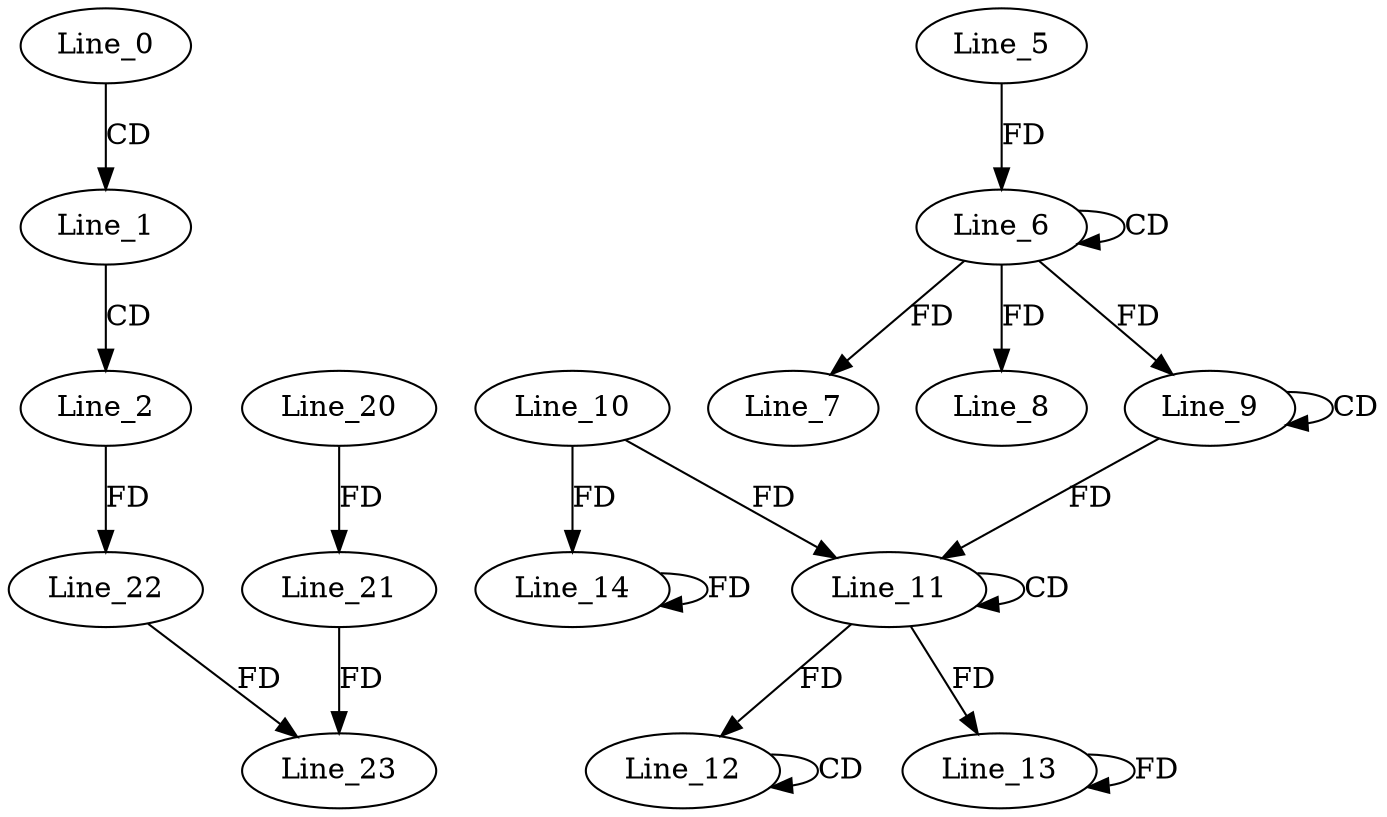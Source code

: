digraph G {
  Line_0;
  Line_1;
  Line_2;
  Line_6;
  Line_6;
  Line_5;
  Line_7;
  Line_8;
  Line_9;
  Line_9;
  Line_11;
  Line_11;
  Line_10;
  Line_12;
  Line_12;
  Line_13;
  Line_14;
  Line_20;
  Line_21;
  Line_22;
  Line_21;
  Line_23;
  Line_22;
  Line_0 -> Line_1 [ label="CD" ];
  Line_1 -> Line_2 [ label="CD" ];
  Line_6 -> Line_6 [ label="CD" ];
  Line_5 -> Line_6 [ label="FD" ];
  Line_6 -> Line_7 [ label="FD" ];
  Line_6 -> Line_8 [ label="FD" ];
  Line_9 -> Line_9 [ label="CD" ];
  Line_6 -> Line_9 [ label="FD" ];
  Line_11 -> Line_11 [ label="CD" ];
  Line_10 -> Line_11 [ label="FD" ];
  Line_9 -> Line_11 [ label="FD" ];
  Line_12 -> Line_12 [ label="CD" ];
  Line_11 -> Line_12 [ label="FD" ];
  Line_11 -> Line_13 [ label="FD" ];
  Line_13 -> Line_13 [ label="FD" ];
  Line_10 -> Line_14 [ label="FD" ];
  Line_14 -> Line_14 [ label="FD" ];
  Line_20 -> Line_21 [ label="FD" ];
  Line_2 -> Line_22 [ label="FD" ];
  Line_21 -> Line_23 [ label="FD" ];
  Line_22 -> Line_23 [ label="FD" ];
}
